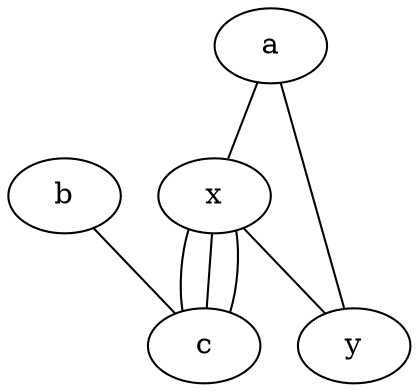 graph test2 {
 b -- c;
       a -- {x y};
       x -- c [w=10.0];
       x -- c [w=10.0];
       x -- c [w=10.0];
       x -- y [w=5.0,len=3];
}


